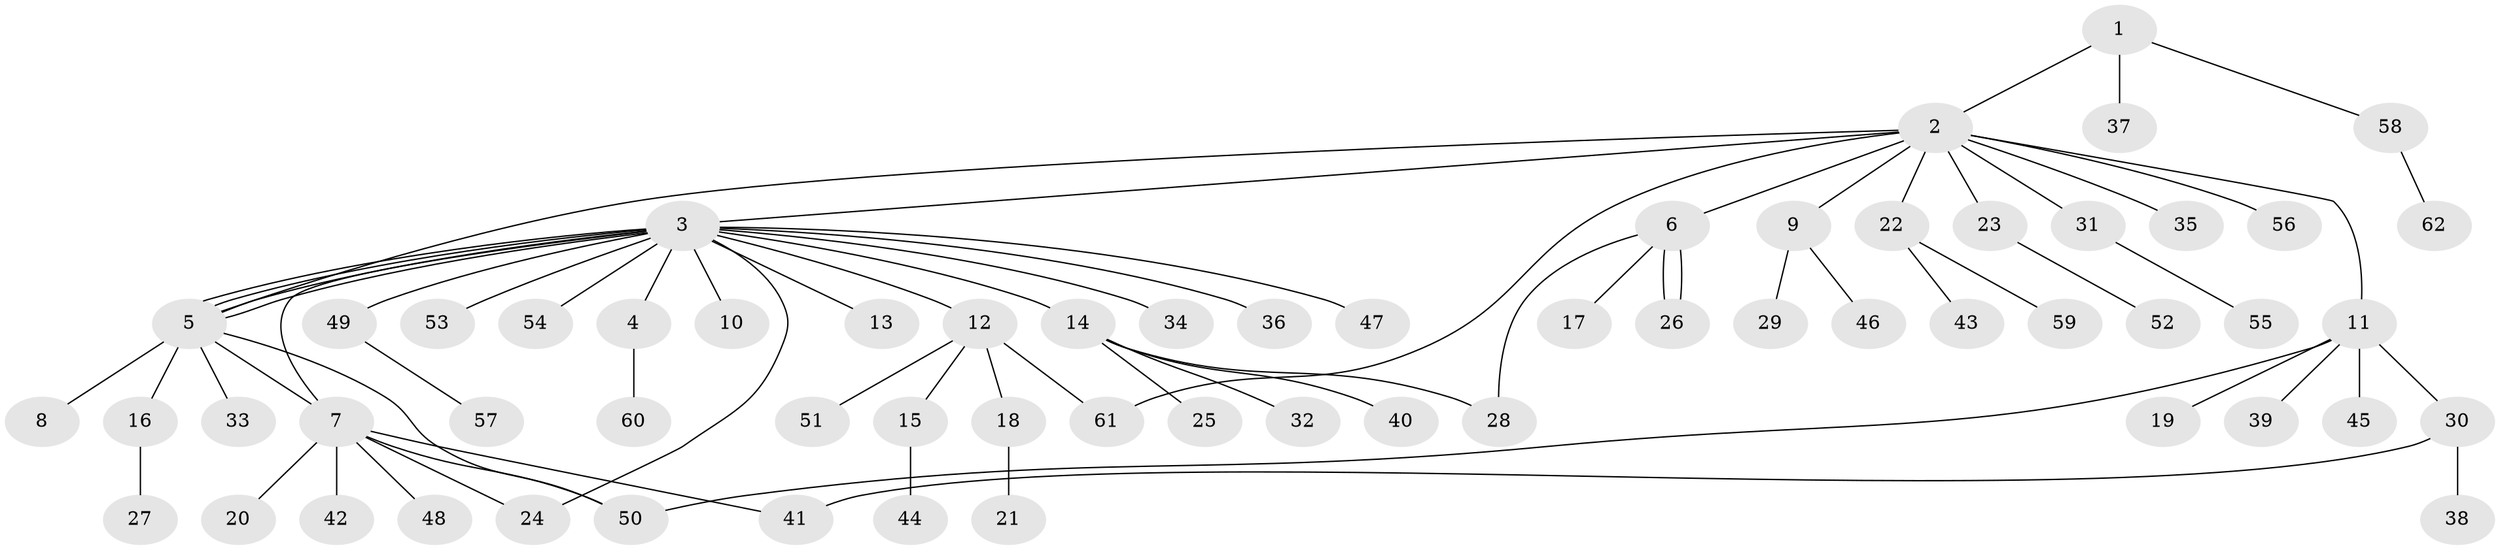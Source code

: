 // coarse degree distribution, {2: 0.13333333333333333, 14: 0.022222222222222223, 17: 0.022222222222222223, 1: 0.7111111111111111, 10: 0.022222222222222223, 7: 0.044444444444444446, 4: 0.022222222222222223, 5: 0.022222222222222223}
// Generated by graph-tools (version 1.1) at 2025/23/03/03/25 07:23:50]
// undirected, 62 vertices, 73 edges
graph export_dot {
graph [start="1"]
  node [color=gray90,style=filled];
  1;
  2;
  3;
  4;
  5;
  6;
  7;
  8;
  9;
  10;
  11;
  12;
  13;
  14;
  15;
  16;
  17;
  18;
  19;
  20;
  21;
  22;
  23;
  24;
  25;
  26;
  27;
  28;
  29;
  30;
  31;
  32;
  33;
  34;
  35;
  36;
  37;
  38;
  39;
  40;
  41;
  42;
  43;
  44;
  45;
  46;
  47;
  48;
  49;
  50;
  51;
  52;
  53;
  54;
  55;
  56;
  57;
  58;
  59;
  60;
  61;
  62;
  1 -- 2;
  1 -- 37;
  1 -- 58;
  2 -- 3;
  2 -- 5;
  2 -- 6;
  2 -- 9;
  2 -- 11;
  2 -- 22;
  2 -- 23;
  2 -- 31;
  2 -- 35;
  2 -- 56;
  2 -- 61;
  3 -- 4;
  3 -- 5;
  3 -- 5;
  3 -- 5;
  3 -- 5;
  3 -- 7;
  3 -- 10;
  3 -- 12;
  3 -- 13;
  3 -- 14;
  3 -- 24;
  3 -- 34;
  3 -- 36;
  3 -- 47;
  3 -- 49;
  3 -- 53;
  3 -- 54;
  4 -- 60;
  5 -- 7;
  5 -- 8;
  5 -- 16;
  5 -- 33;
  5 -- 50;
  6 -- 17;
  6 -- 26;
  6 -- 26;
  6 -- 28;
  7 -- 20;
  7 -- 24;
  7 -- 41;
  7 -- 42;
  7 -- 48;
  7 -- 50;
  9 -- 29;
  9 -- 46;
  11 -- 19;
  11 -- 30;
  11 -- 39;
  11 -- 45;
  11 -- 50;
  12 -- 15;
  12 -- 18;
  12 -- 51;
  12 -- 61;
  14 -- 25;
  14 -- 28;
  14 -- 32;
  14 -- 40;
  15 -- 44;
  16 -- 27;
  18 -- 21;
  22 -- 43;
  22 -- 59;
  23 -- 52;
  30 -- 38;
  30 -- 41;
  31 -- 55;
  49 -- 57;
  58 -- 62;
}
